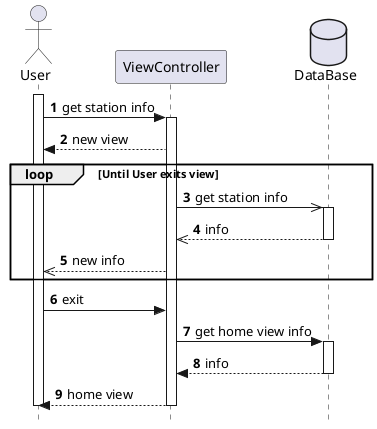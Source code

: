 @startuml infStation

skinparam style strictuml
autonumber

actor User as u
participant ViewController as sys
database DataBase as db

activate u
u -> sys : get station info
activate sys

sys --> u : new view
loop Until User exits view
    sys ->> db : get station info
    activate db
    db -->> sys : info
    deactivate db
    sys -->> u: new info
end
u -> sys: exit
sys -> db : get home view info
activate db
db --> sys : info
deactivate db
sys --> u: home view
deactivate sys
deactivate u


@enduml
